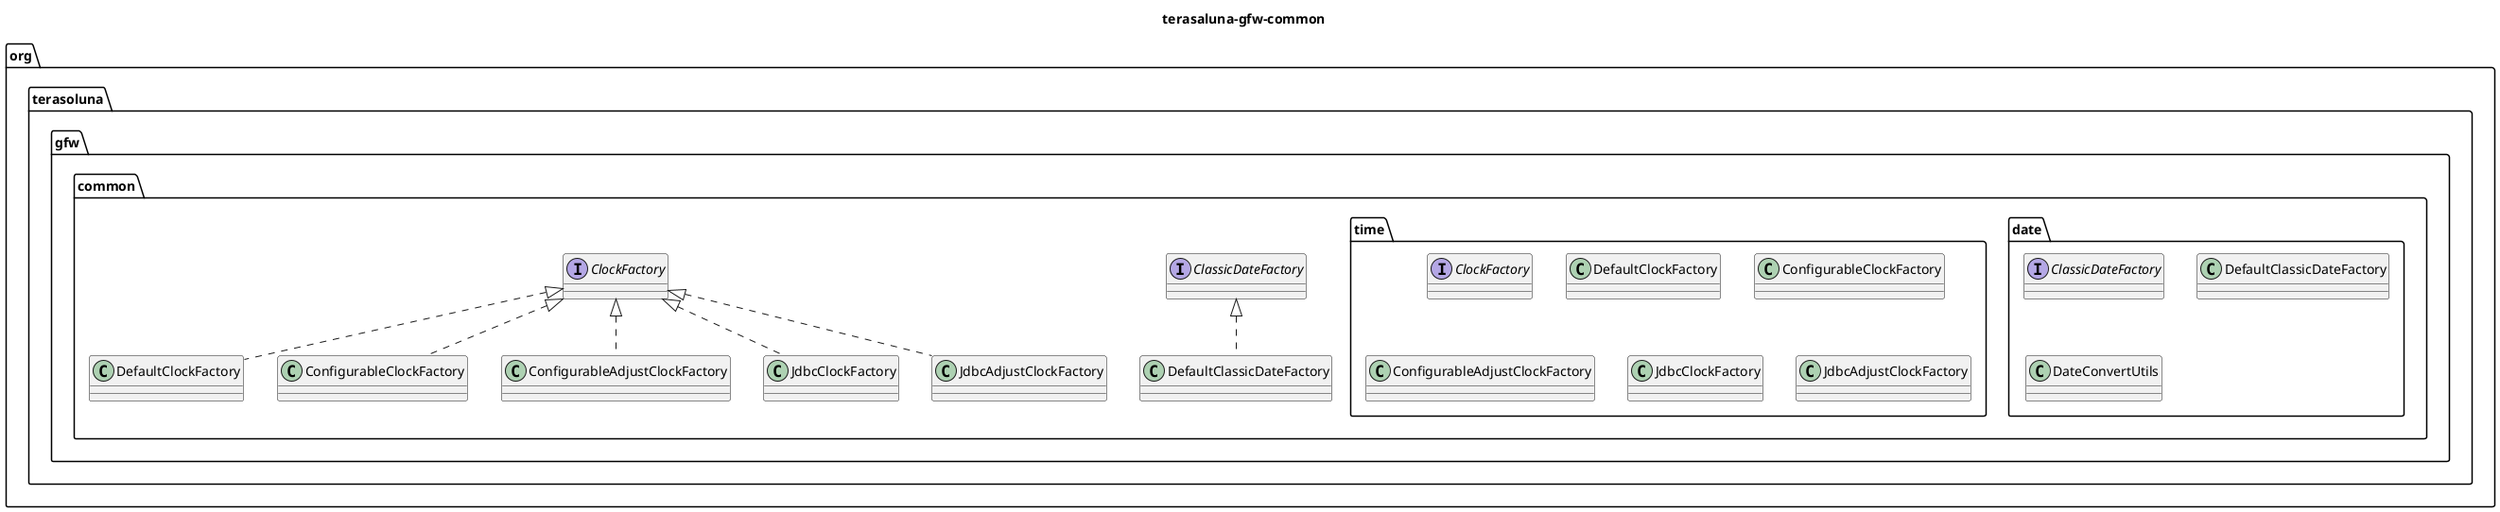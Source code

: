 @startuml SystemDate
title terasaluna-gfw-common

package org.terasoluna.gfw.common {
    package org.terasoluna.gfw.common.date {
        interface ClassicDateFactory
        class DefaultClassicDateFactory
        class DateConvertUtils
    }
    
    package org.terasoluna.gfw.common.time {
        interface ClockFactory
        class DefaultClockFactory
        class ConfigurableClockFactory
        class ConfigurableAdjustClockFactory
        class JdbcClockFactory
        class JdbcAdjustClockFactory
    }

    interface ClassicDateFactory
    class DefaultClassicDateFactory implements ClassicDateFactory
    interface ClockFactory
    class DefaultClockFactory implements ClockFactory
    class ConfigurableClockFactory implements ClockFactory
    class ConfigurableAdjustClockFactory implements ClockFactory
    class JdbcClockFactory implements ClockFactory
    class JdbcAdjustClockFactory implements ClockFactory
}

@enduml